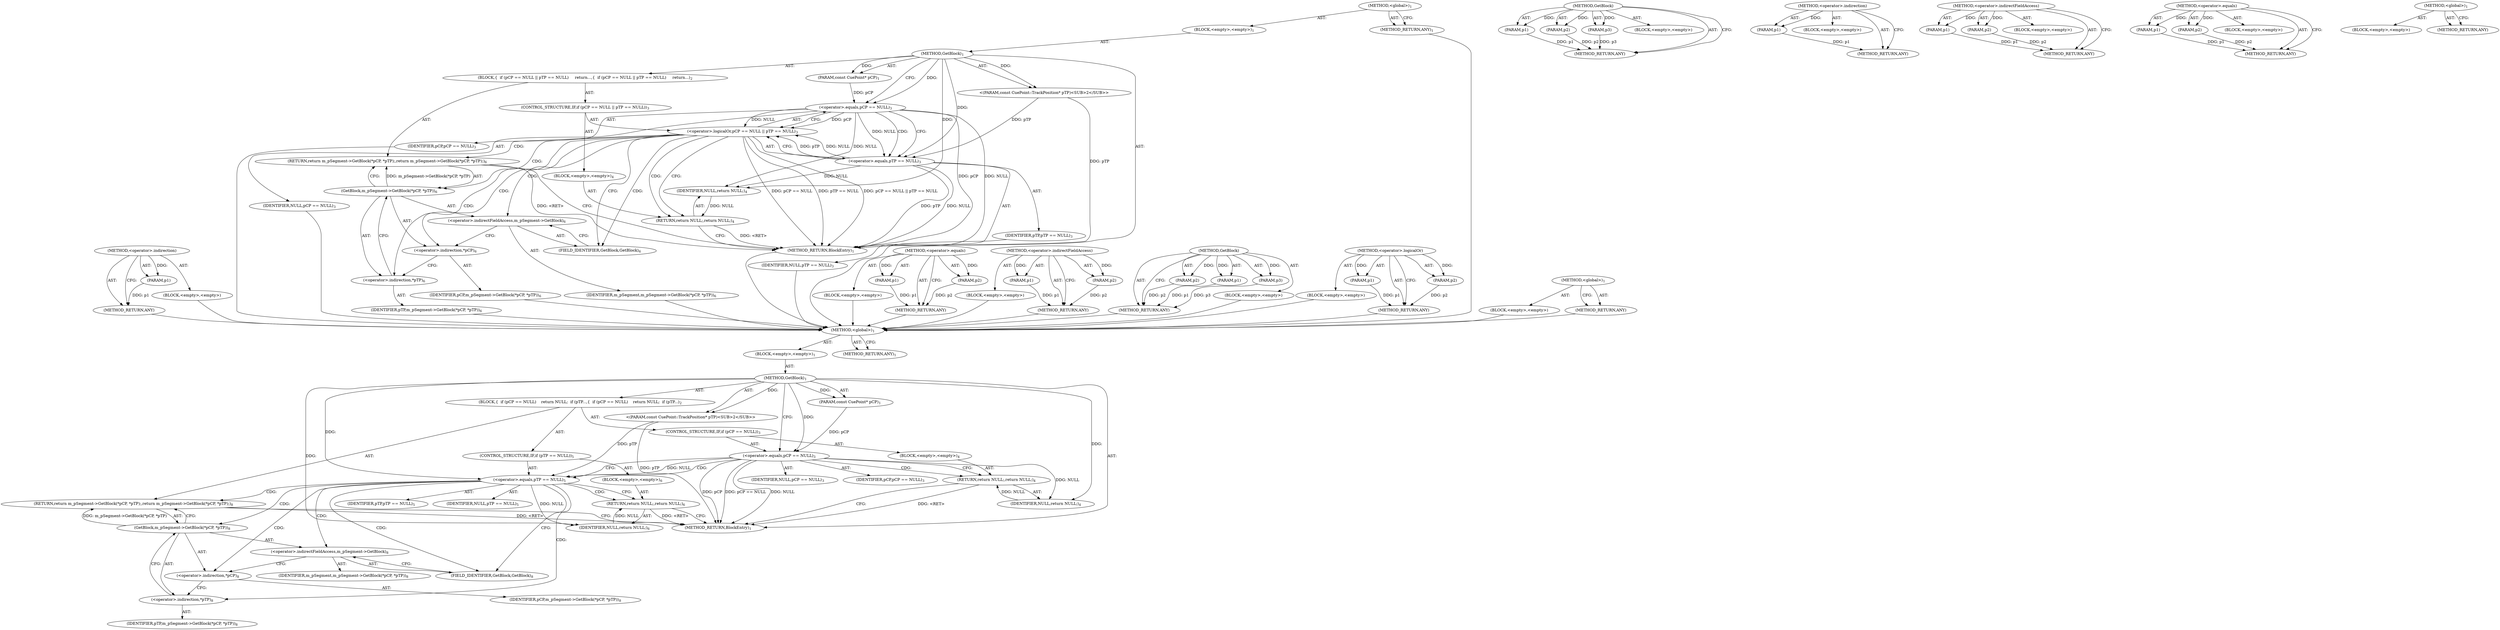 digraph "&lt;global&gt;" {
vulnerable_6 [label=<(METHOD,&lt;global&gt;)<SUB>1</SUB>>];
vulnerable_7 [label=<(BLOCK,&lt;empty&gt;,&lt;empty&gt;)<SUB>1</SUB>>];
vulnerable_8 [label=<(METHOD,GetBlock)<SUB>1</SUB>>];
vulnerable_9 [label=<(PARAM,const CuePoint* pCP)<SUB>1</SUB>>];
vulnerable_10 [label="<(PARAM,const CuePoint::TrackPosition* pTP)<SUB>2</SUB>>"];
vulnerable_11 [label=<(BLOCK,{
  if (pCP == NULL)
    return NULL;
  if (pTP...,{
  if (pCP == NULL)
    return NULL;
  if (pTP...)<SUB>2</SUB>>];
vulnerable_12 [label=<(CONTROL_STRUCTURE,IF,if (pCP == NULL))<SUB>3</SUB>>];
vulnerable_13 [label=<(&lt;operator&gt;.equals,pCP == NULL)<SUB>3</SUB>>];
vulnerable_14 [label=<(IDENTIFIER,pCP,pCP == NULL)<SUB>3</SUB>>];
vulnerable_15 [label=<(IDENTIFIER,NULL,pCP == NULL)<SUB>3</SUB>>];
vulnerable_16 [label=<(BLOCK,&lt;empty&gt;,&lt;empty&gt;)<SUB>4</SUB>>];
vulnerable_17 [label=<(RETURN,return NULL;,return NULL;)<SUB>4</SUB>>];
vulnerable_18 [label=<(IDENTIFIER,NULL,return NULL;)<SUB>4</SUB>>];
vulnerable_19 [label=<(CONTROL_STRUCTURE,IF,if (pTP == NULL))<SUB>5</SUB>>];
vulnerable_20 [label=<(&lt;operator&gt;.equals,pTP == NULL)<SUB>5</SUB>>];
vulnerable_21 [label=<(IDENTIFIER,pTP,pTP == NULL)<SUB>5</SUB>>];
vulnerable_22 [label=<(IDENTIFIER,NULL,pTP == NULL)<SUB>5</SUB>>];
vulnerable_23 [label=<(BLOCK,&lt;empty&gt;,&lt;empty&gt;)<SUB>6</SUB>>];
vulnerable_24 [label=<(RETURN,return NULL;,return NULL;)<SUB>6</SUB>>];
vulnerable_25 [label=<(IDENTIFIER,NULL,return NULL;)<SUB>6</SUB>>];
vulnerable_26 [label=<(RETURN,return m_pSegment-&gt;GetBlock(*pCP, *pTP);,return m_pSegment-&gt;GetBlock(*pCP, *pTP);)<SUB>8</SUB>>];
vulnerable_27 [label=<(GetBlock,m_pSegment-&gt;GetBlock(*pCP, *pTP))<SUB>8</SUB>>];
vulnerable_28 [label=<(&lt;operator&gt;.indirectFieldAccess,m_pSegment-&gt;GetBlock)<SUB>8</SUB>>];
vulnerable_29 [label=<(IDENTIFIER,m_pSegment,m_pSegment-&gt;GetBlock(*pCP, *pTP))<SUB>8</SUB>>];
vulnerable_30 [label=<(FIELD_IDENTIFIER,GetBlock,GetBlock)<SUB>8</SUB>>];
vulnerable_31 [label=<(&lt;operator&gt;.indirection,*pCP)<SUB>8</SUB>>];
vulnerable_32 [label=<(IDENTIFIER,pCP,m_pSegment-&gt;GetBlock(*pCP, *pTP))<SUB>8</SUB>>];
vulnerable_33 [label=<(&lt;operator&gt;.indirection,*pTP)<SUB>8</SUB>>];
vulnerable_34 [label=<(IDENTIFIER,pTP,m_pSegment-&gt;GetBlock(*pCP, *pTP))<SUB>8</SUB>>];
vulnerable_35 [label=<(METHOD_RETURN,BlockEntry)<SUB>1</SUB>>];
vulnerable_37 [label=<(METHOD_RETURN,ANY)<SUB>1</SUB>>];
vulnerable_61 [label=<(METHOD,GetBlock)>];
vulnerable_62 [label=<(PARAM,p1)>];
vulnerable_63 [label=<(PARAM,p2)>];
vulnerable_64 [label=<(PARAM,p3)>];
vulnerable_65 [label=<(BLOCK,&lt;empty&gt;,&lt;empty&gt;)>];
vulnerable_66 [label=<(METHOD_RETURN,ANY)>];
vulnerable_72 [label=<(METHOD,&lt;operator&gt;.indirection)>];
vulnerable_73 [label=<(PARAM,p1)>];
vulnerable_74 [label=<(BLOCK,&lt;empty&gt;,&lt;empty&gt;)>];
vulnerable_75 [label=<(METHOD_RETURN,ANY)>];
vulnerable_67 [label=<(METHOD,&lt;operator&gt;.indirectFieldAccess)>];
vulnerable_68 [label=<(PARAM,p1)>];
vulnerable_69 [label=<(PARAM,p2)>];
vulnerable_70 [label=<(BLOCK,&lt;empty&gt;,&lt;empty&gt;)>];
vulnerable_71 [label=<(METHOD_RETURN,ANY)>];
vulnerable_56 [label=<(METHOD,&lt;operator&gt;.equals)>];
vulnerable_57 [label=<(PARAM,p1)>];
vulnerable_58 [label=<(PARAM,p2)>];
vulnerable_59 [label=<(BLOCK,&lt;empty&gt;,&lt;empty&gt;)>];
vulnerable_60 [label=<(METHOD_RETURN,ANY)>];
vulnerable_50 [label=<(METHOD,&lt;global&gt;)<SUB>1</SUB>>];
vulnerable_51 [label=<(BLOCK,&lt;empty&gt;,&lt;empty&gt;)>];
vulnerable_52 [label=<(METHOD_RETURN,ANY)>];
fixed_74 [label=<(METHOD,&lt;operator&gt;.indirection)>];
fixed_75 [label=<(PARAM,p1)>];
fixed_76 [label=<(BLOCK,&lt;empty&gt;,&lt;empty&gt;)>];
fixed_77 [label=<(METHOD_RETURN,ANY)>];
fixed_6 [label=<(METHOD,&lt;global&gt;)<SUB>1</SUB>>];
fixed_7 [label=<(BLOCK,&lt;empty&gt;,&lt;empty&gt;)<SUB>1</SUB>>];
fixed_8 [label=<(METHOD,GetBlock)<SUB>1</SUB>>];
fixed_9 [label=<(PARAM,const CuePoint* pCP)<SUB>1</SUB>>];
fixed_10 [label="<(PARAM,const CuePoint::TrackPosition* pTP)<SUB>2</SUB>>"];
fixed_11 [label=<(BLOCK,{
  if (pCP == NULL || pTP == NULL)
     return...,{
  if (pCP == NULL || pTP == NULL)
     return...)<SUB>2</SUB>>];
fixed_12 [label=<(CONTROL_STRUCTURE,IF,if (pCP == NULL || pTP == NULL))<SUB>3</SUB>>];
fixed_13 [label=<(&lt;operator&gt;.logicalOr,pCP == NULL || pTP == NULL)<SUB>3</SUB>>];
fixed_14 [label=<(&lt;operator&gt;.equals,pCP == NULL)<SUB>3</SUB>>];
fixed_15 [label=<(IDENTIFIER,pCP,pCP == NULL)<SUB>3</SUB>>];
fixed_16 [label=<(IDENTIFIER,NULL,pCP == NULL)<SUB>3</SUB>>];
fixed_17 [label=<(&lt;operator&gt;.equals,pTP == NULL)<SUB>3</SUB>>];
fixed_18 [label=<(IDENTIFIER,pTP,pTP == NULL)<SUB>3</SUB>>];
fixed_19 [label=<(IDENTIFIER,NULL,pTP == NULL)<SUB>3</SUB>>];
fixed_20 [label=<(BLOCK,&lt;empty&gt;,&lt;empty&gt;)<SUB>4</SUB>>];
fixed_21 [label=<(RETURN,return NULL;,return NULL;)<SUB>4</SUB>>];
fixed_22 [label=<(IDENTIFIER,NULL,return NULL;)<SUB>4</SUB>>];
fixed_23 [label=<(RETURN,return m_pSegment-&gt;GetBlock(*pCP, *pTP);,return m_pSegment-&gt;GetBlock(*pCP, *pTP);)<SUB>6</SUB>>];
fixed_24 [label=<(GetBlock,m_pSegment-&gt;GetBlock(*pCP, *pTP))<SUB>6</SUB>>];
fixed_25 [label=<(&lt;operator&gt;.indirectFieldAccess,m_pSegment-&gt;GetBlock)<SUB>6</SUB>>];
fixed_26 [label=<(IDENTIFIER,m_pSegment,m_pSegment-&gt;GetBlock(*pCP, *pTP))<SUB>6</SUB>>];
fixed_27 [label=<(FIELD_IDENTIFIER,GetBlock,GetBlock)<SUB>6</SUB>>];
fixed_28 [label=<(&lt;operator&gt;.indirection,*pCP)<SUB>6</SUB>>];
fixed_29 [label=<(IDENTIFIER,pCP,m_pSegment-&gt;GetBlock(*pCP, *pTP))<SUB>6</SUB>>];
fixed_30 [label=<(&lt;operator&gt;.indirection,*pTP)<SUB>6</SUB>>];
fixed_31 [label=<(IDENTIFIER,pTP,m_pSegment-&gt;GetBlock(*pCP, *pTP))<SUB>6</SUB>>];
fixed_32 [label=<(METHOD_RETURN,BlockEntry)<SUB>1</SUB>>];
fixed_34 [label=<(METHOD_RETURN,ANY)<SUB>1</SUB>>];
fixed_58 [label=<(METHOD,&lt;operator&gt;.equals)>];
fixed_59 [label=<(PARAM,p1)>];
fixed_60 [label=<(PARAM,p2)>];
fixed_61 [label=<(BLOCK,&lt;empty&gt;,&lt;empty&gt;)>];
fixed_62 [label=<(METHOD_RETURN,ANY)>];
fixed_69 [label=<(METHOD,&lt;operator&gt;.indirectFieldAccess)>];
fixed_70 [label=<(PARAM,p1)>];
fixed_71 [label=<(PARAM,p2)>];
fixed_72 [label=<(BLOCK,&lt;empty&gt;,&lt;empty&gt;)>];
fixed_73 [label=<(METHOD_RETURN,ANY)>];
fixed_63 [label=<(METHOD,GetBlock)>];
fixed_64 [label=<(PARAM,p1)>];
fixed_65 [label=<(PARAM,p2)>];
fixed_66 [label=<(PARAM,p3)>];
fixed_67 [label=<(BLOCK,&lt;empty&gt;,&lt;empty&gt;)>];
fixed_68 [label=<(METHOD_RETURN,ANY)>];
fixed_53 [label=<(METHOD,&lt;operator&gt;.logicalOr)>];
fixed_54 [label=<(PARAM,p1)>];
fixed_55 [label=<(PARAM,p2)>];
fixed_56 [label=<(BLOCK,&lt;empty&gt;,&lt;empty&gt;)>];
fixed_57 [label=<(METHOD_RETURN,ANY)>];
fixed_47 [label=<(METHOD,&lt;global&gt;)<SUB>1</SUB>>];
fixed_48 [label=<(BLOCK,&lt;empty&gt;,&lt;empty&gt;)>];
fixed_49 [label=<(METHOD_RETURN,ANY)>];
vulnerable_6 -> vulnerable_7  [key=0, label="AST: "];
vulnerable_6 -> vulnerable_37  [key=0, label="AST: "];
vulnerable_6 -> vulnerable_37  [key=1, label="CFG: "];
vulnerable_7 -> vulnerable_8  [key=0, label="AST: "];
vulnerable_8 -> vulnerable_9  [key=0, label="AST: "];
vulnerable_8 -> vulnerable_9  [key=1, label="DDG: "];
vulnerable_8 -> vulnerable_10  [key=0, label="AST: "];
vulnerable_8 -> vulnerable_10  [key=1, label="DDG: "];
vulnerable_8 -> vulnerable_11  [key=0, label="AST: "];
vulnerable_8 -> vulnerable_35  [key=0, label="AST: "];
vulnerable_8 -> vulnerable_13  [key=0, label="CFG: "];
vulnerable_8 -> vulnerable_13  [key=1, label="DDG: "];
vulnerable_8 -> vulnerable_20  [key=0, label="DDG: "];
vulnerable_8 -> vulnerable_18  [key=0, label="DDG: "];
vulnerable_8 -> vulnerable_25  [key=0, label="DDG: "];
vulnerable_9 -> vulnerable_13  [key=0, label="DDG: pCP"];
vulnerable_10 -> vulnerable_35  [key=0, label="DDG: pTP"];
vulnerable_10 -> vulnerable_20  [key=0, label="DDG: pTP"];
vulnerable_11 -> vulnerable_12  [key=0, label="AST: "];
vulnerable_11 -> vulnerable_19  [key=0, label="AST: "];
vulnerable_11 -> vulnerable_26  [key=0, label="AST: "];
vulnerable_12 -> vulnerable_13  [key=0, label="AST: "];
vulnerable_12 -> vulnerable_16  [key=0, label="AST: "];
vulnerable_13 -> vulnerable_14  [key=0, label="AST: "];
vulnerable_13 -> vulnerable_15  [key=0, label="AST: "];
vulnerable_13 -> vulnerable_17  [key=0, label="CFG: "];
vulnerable_13 -> vulnerable_17  [key=1, label="CDG: "];
vulnerable_13 -> vulnerable_20  [key=0, label="CFG: "];
vulnerable_13 -> vulnerable_20  [key=1, label="DDG: NULL"];
vulnerable_13 -> vulnerable_20  [key=2, label="CDG: "];
vulnerable_13 -> vulnerable_35  [key=0, label="DDG: pCP"];
vulnerable_13 -> vulnerable_35  [key=1, label="DDG: NULL"];
vulnerable_13 -> vulnerable_35  [key=2, label="DDG: pCP == NULL"];
vulnerable_13 -> vulnerable_18  [key=0, label="DDG: NULL"];
vulnerable_16 -> vulnerable_17  [key=0, label="AST: "];
vulnerable_17 -> vulnerable_18  [key=0, label="AST: "];
vulnerable_17 -> vulnerable_35  [key=0, label="CFG: "];
vulnerable_17 -> vulnerable_35  [key=1, label="DDG: &lt;RET&gt;"];
vulnerable_18 -> vulnerable_17  [key=0, label="DDG: NULL"];
vulnerable_19 -> vulnerable_20  [key=0, label="AST: "];
vulnerable_19 -> vulnerable_23  [key=0, label="AST: "];
vulnerable_20 -> vulnerable_21  [key=0, label="AST: "];
vulnerable_20 -> vulnerable_22  [key=0, label="AST: "];
vulnerable_20 -> vulnerable_24  [key=0, label="CFG: "];
vulnerable_20 -> vulnerable_24  [key=1, label="CDG: "];
vulnerable_20 -> vulnerable_30  [key=0, label="CFG: "];
vulnerable_20 -> vulnerable_30  [key=1, label="CDG: "];
vulnerable_20 -> vulnerable_25  [key=0, label="DDG: NULL"];
vulnerable_20 -> vulnerable_33  [key=0, label="CDG: "];
vulnerable_20 -> vulnerable_26  [key=0, label="CDG: "];
vulnerable_20 -> vulnerable_28  [key=0, label="CDG: "];
vulnerable_20 -> vulnerable_27  [key=0, label="CDG: "];
vulnerable_20 -> vulnerable_31  [key=0, label="CDG: "];
vulnerable_23 -> vulnerable_24  [key=0, label="AST: "];
vulnerable_24 -> vulnerable_25  [key=0, label="AST: "];
vulnerable_24 -> vulnerable_35  [key=0, label="CFG: "];
vulnerable_24 -> vulnerable_35  [key=1, label="DDG: &lt;RET&gt;"];
vulnerable_25 -> vulnerable_24  [key=0, label="DDG: NULL"];
vulnerable_26 -> vulnerable_27  [key=0, label="AST: "];
vulnerable_26 -> vulnerable_35  [key=0, label="CFG: "];
vulnerable_26 -> vulnerable_35  [key=1, label="DDG: &lt;RET&gt;"];
vulnerable_27 -> vulnerable_28  [key=0, label="AST: "];
vulnerable_27 -> vulnerable_31  [key=0, label="AST: "];
vulnerable_27 -> vulnerable_33  [key=0, label="AST: "];
vulnerable_27 -> vulnerable_26  [key=0, label="CFG: "];
vulnerable_27 -> vulnerable_26  [key=1, label="DDG: m_pSegment-&gt;GetBlock(*pCP, *pTP)"];
vulnerable_28 -> vulnerable_29  [key=0, label="AST: "];
vulnerable_28 -> vulnerable_30  [key=0, label="AST: "];
vulnerable_28 -> vulnerable_31  [key=0, label="CFG: "];
vulnerable_30 -> vulnerable_28  [key=0, label="CFG: "];
vulnerable_31 -> vulnerable_32  [key=0, label="AST: "];
vulnerable_31 -> vulnerable_33  [key=0, label="CFG: "];
vulnerable_33 -> vulnerable_34  [key=0, label="AST: "];
vulnerable_33 -> vulnerable_27  [key=0, label="CFG: "];
vulnerable_61 -> vulnerable_62  [key=0, label="AST: "];
vulnerable_61 -> vulnerable_62  [key=1, label="DDG: "];
vulnerable_61 -> vulnerable_65  [key=0, label="AST: "];
vulnerable_61 -> vulnerable_63  [key=0, label="AST: "];
vulnerable_61 -> vulnerable_63  [key=1, label="DDG: "];
vulnerable_61 -> vulnerable_66  [key=0, label="AST: "];
vulnerable_61 -> vulnerable_66  [key=1, label="CFG: "];
vulnerable_61 -> vulnerable_64  [key=0, label="AST: "];
vulnerable_61 -> vulnerable_64  [key=1, label="DDG: "];
vulnerable_62 -> vulnerable_66  [key=0, label="DDG: p1"];
vulnerable_63 -> vulnerable_66  [key=0, label="DDG: p2"];
vulnerable_64 -> vulnerable_66  [key=0, label="DDG: p3"];
vulnerable_72 -> vulnerable_73  [key=0, label="AST: "];
vulnerable_72 -> vulnerable_73  [key=1, label="DDG: "];
vulnerable_72 -> vulnerable_74  [key=0, label="AST: "];
vulnerable_72 -> vulnerable_75  [key=0, label="AST: "];
vulnerable_72 -> vulnerable_75  [key=1, label="CFG: "];
vulnerable_73 -> vulnerable_75  [key=0, label="DDG: p1"];
vulnerable_67 -> vulnerable_68  [key=0, label="AST: "];
vulnerable_67 -> vulnerable_68  [key=1, label="DDG: "];
vulnerable_67 -> vulnerable_70  [key=0, label="AST: "];
vulnerable_67 -> vulnerable_69  [key=0, label="AST: "];
vulnerable_67 -> vulnerable_69  [key=1, label="DDG: "];
vulnerable_67 -> vulnerable_71  [key=0, label="AST: "];
vulnerable_67 -> vulnerable_71  [key=1, label="CFG: "];
vulnerable_68 -> vulnerable_71  [key=0, label="DDG: p1"];
vulnerable_69 -> vulnerable_71  [key=0, label="DDG: p2"];
vulnerable_56 -> vulnerable_57  [key=0, label="AST: "];
vulnerable_56 -> vulnerable_57  [key=1, label="DDG: "];
vulnerable_56 -> vulnerable_59  [key=0, label="AST: "];
vulnerable_56 -> vulnerable_58  [key=0, label="AST: "];
vulnerable_56 -> vulnerable_58  [key=1, label="DDG: "];
vulnerable_56 -> vulnerable_60  [key=0, label="AST: "];
vulnerable_56 -> vulnerable_60  [key=1, label="CFG: "];
vulnerable_57 -> vulnerable_60  [key=0, label="DDG: p1"];
vulnerable_58 -> vulnerable_60  [key=0, label="DDG: p2"];
vulnerable_50 -> vulnerable_51  [key=0, label="AST: "];
vulnerable_50 -> vulnerable_52  [key=0, label="AST: "];
vulnerable_50 -> vulnerable_52  [key=1, label="CFG: "];
fixed_74 -> fixed_75  [key=0, label="AST: "];
fixed_74 -> fixed_75  [key=1, label="DDG: "];
fixed_74 -> fixed_76  [key=0, label="AST: "];
fixed_74 -> fixed_77  [key=0, label="AST: "];
fixed_74 -> fixed_77  [key=1, label="CFG: "];
fixed_75 -> fixed_77  [key=0, label="DDG: p1"];
fixed_76 -> vulnerable_6  [key=0];
fixed_77 -> vulnerable_6  [key=0];
fixed_6 -> fixed_7  [key=0, label="AST: "];
fixed_6 -> fixed_34  [key=0, label="AST: "];
fixed_6 -> fixed_34  [key=1, label="CFG: "];
fixed_7 -> fixed_8  [key=0, label="AST: "];
fixed_8 -> fixed_9  [key=0, label="AST: "];
fixed_8 -> fixed_9  [key=1, label="DDG: "];
fixed_8 -> fixed_10  [key=0, label="AST: "];
fixed_8 -> fixed_10  [key=1, label="DDG: "];
fixed_8 -> fixed_11  [key=0, label="AST: "];
fixed_8 -> fixed_32  [key=0, label="AST: "];
fixed_8 -> fixed_14  [key=0, label="CFG: "];
fixed_8 -> fixed_14  [key=1, label="DDG: "];
fixed_8 -> fixed_17  [key=0, label="DDG: "];
fixed_8 -> fixed_22  [key=0, label="DDG: "];
fixed_9 -> fixed_14  [key=0, label="DDG: pCP"];
fixed_10 -> fixed_32  [key=0, label="DDG: pTP"];
fixed_10 -> fixed_17  [key=0, label="DDG: pTP"];
fixed_11 -> fixed_12  [key=0, label="AST: "];
fixed_11 -> fixed_23  [key=0, label="AST: "];
fixed_12 -> fixed_13  [key=0, label="AST: "];
fixed_12 -> fixed_20  [key=0, label="AST: "];
fixed_13 -> fixed_14  [key=0, label="AST: "];
fixed_13 -> fixed_17  [key=0, label="AST: "];
fixed_13 -> fixed_21  [key=0, label="CFG: "];
fixed_13 -> fixed_21  [key=1, label="CDG: "];
fixed_13 -> fixed_27  [key=0, label="CFG: "];
fixed_13 -> fixed_27  [key=1, label="CDG: "];
fixed_13 -> fixed_32  [key=0, label="DDG: pCP == NULL"];
fixed_13 -> fixed_32  [key=1, label="DDG: pTP == NULL"];
fixed_13 -> fixed_32  [key=2, label="DDG: pCP == NULL || pTP == NULL"];
fixed_13 -> fixed_24  [key=0, label="CDG: "];
fixed_13 -> fixed_30  [key=0, label="CDG: "];
fixed_13 -> fixed_23  [key=0, label="CDG: "];
fixed_13 -> fixed_28  [key=0, label="CDG: "];
fixed_13 -> fixed_25  [key=0, label="CDG: "];
fixed_14 -> fixed_15  [key=0, label="AST: "];
fixed_14 -> fixed_16  [key=0, label="AST: "];
fixed_14 -> fixed_13  [key=0, label="CFG: "];
fixed_14 -> fixed_13  [key=1, label="DDG: pCP"];
fixed_14 -> fixed_13  [key=2, label="DDG: NULL"];
fixed_14 -> fixed_17  [key=0, label="CFG: "];
fixed_14 -> fixed_17  [key=1, label="DDG: NULL"];
fixed_14 -> fixed_17  [key=2, label="CDG: "];
fixed_14 -> fixed_32  [key=0, label="DDG: pCP"];
fixed_14 -> fixed_32  [key=1, label="DDG: NULL"];
fixed_14 -> fixed_22  [key=0, label="DDG: NULL"];
fixed_15 -> vulnerable_6  [key=0];
fixed_16 -> vulnerable_6  [key=0];
fixed_17 -> fixed_18  [key=0, label="AST: "];
fixed_17 -> fixed_19  [key=0, label="AST: "];
fixed_17 -> fixed_13  [key=0, label="CFG: "];
fixed_17 -> fixed_13  [key=1, label="DDG: pTP"];
fixed_17 -> fixed_13  [key=2, label="DDG: NULL"];
fixed_17 -> fixed_32  [key=0, label="DDG: pTP"];
fixed_17 -> fixed_32  [key=1, label="DDG: NULL"];
fixed_17 -> fixed_22  [key=0, label="DDG: NULL"];
fixed_18 -> vulnerable_6  [key=0];
fixed_19 -> vulnerable_6  [key=0];
fixed_20 -> fixed_21  [key=0, label="AST: "];
fixed_21 -> fixed_22  [key=0, label="AST: "];
fixed_21 -> fixed_32  [key=0, label="CFG: "];
fixed_21 -> fixed_32  [key=1, label="DDG: &lt;RET&gt;"];
fixed_22 -> fixed_21  [key=0, label="DDG: NULL"];
fixed_23 -> fixed_24  [key=0, label="AST: "];
fixed_23 -> fixed_32  [key=0, label="CFG: "];
fixed_23 -> fixed_32  [key=1, label="DDG: &lt;RET&gt;"];
fixed_24 -> fixed_25  [key=0, label="AST: "];
fixed_24 -> fixed_28  [key=0, label="AST: "];
fixed_24 -> fixed_30  [key=0, label="AST: "];
fixed_24 -> fixed_23  [key=0, label="CFG: "];
fixed_24 -> fixed_23  [key=1, label="DDG: m_pSegment-&gt;GetBlock(*pCP, *pTP)"];
fixed_25 -> fixed_26  [key=0, label="AST: "];
fixed_25 -> fixed_27  [key=0, label="AST: "];
fixed_25 -> fixed_28  [key=0, label="CFG: "];
fixed_26 -> vulnerable_6  [key=0];
fixed_27 -> fixed_25  [key=0, label="CFG: "];
fixed_28 -> fixed_29  [key=0, label="AST: "];
fixed_28 -> fixed_30  [key=0, label="CFG: "];
fixed_29 -> vulnerable_6  [key=0];
fixed_30 -> fixed_31  [key=0, label="AST: "];
fixed_30 -> fixed_24  [key=0, label="CFG: "];
fixed_31 -> vulnerable_6  [key=0];
fixed_32 -> vulnerable_6  [key=0];
fixed_34 -> vulnerable_6  [key=0];
fixed_58 -> fixed_59  [key=0, label="AST: "];
fixed_58 -> fixed_59  [key=1, label="DDG: "];
fixed_58 -> fixed_61  [key=0, label="AST: "];
fixed_58 -> fixed_60  [key=0, label="AST: "];
fixed_58 -> fixed_60  [key=1, label="DDG: "];
fixed_58 -> fixed_62  [key=0, label="AST: "];
fixed_58 -> fixed_62  [key=1, label="CFG: "];
fixed_59 -> fixed_62  [key=0, label="DDG: p1"];
fixed_60 -> fixed_62  [key=0, label="DDG: p2"];
fixed_61 -> vulnerable_6  [key=0];
fixed_62 -> vulnerable_6  [key=0];
fixed_69 -> fixed_70  [key=0, label="AST: "];
fixed_69 -> fixed_70  [key=1, label="DDG: "];
fixed_69 -> fixed_72  [key=0, label="AST: "];
fixed_69 -> fixed_71  [key=0, label="AST: "];
fixed_69 -> fixed_71  [key=1, label="DDG: "];
fixed_69 -> fixed_73  [key=0, label="AST: "];
fixed_69 -> fixed_73  [key=1, label="CFG: "];
fixed_70 -> fixed_73  [key=0, label="DDG: p1"];
fixed_71 -> fixed_73  [key=0, label="DDG: p2"];
fixed_72 -> vulnerable_6  [key=0];
fixed_73 -> vulnerable_6  [key=0];
fixed_63 -> fixed_64  [key=0, label="AST: "];
fixed_63 -> fixed_64  [key=1, label="DDG: "];
fixed_63 -> fixed_67  [key=0, label="AST: "];
fixed_63 -> fixed_65  [key=0, label="AST: "];
fixed_63 -> fixed_65  [key=1, label="DDG: "];
fixed_63 -> fixed_68  [key=0, label="AST: "];
fixed_63 -> fixed_68  [key=1, label="CFG: "];
fixed_63 -> fixed_66  [key=0, label="AST: "];
fixed_63 -> fixed_66  [key=1, label="DDG: "];
fixed_64 -> fixed_68  [key=0, label="DDG: p1"];
fixed_65 -> fixed_68  [key=0, label="DDG: p2"];
fixed_66 -> fixed_68  [key=0, label="DDG: p3"];
fixed_67 -> vulnerable_6  [key=0];
fixed_68 -> vulnerable_6  [key=0];
fixed_53 -> fixed_54  [key=0, label="AST: "];
fixed_53 -> fixed_54  [key=1, label="DDG: "];
fixed_53 -> fixed_56  [key=0, label="AST: "];
fixed_53 -> fixed_55  [key=0, label="AST: "];
fixed_53 -> fixed_55  [key=1, label="DDG: "];
fixed_53 -> fixed_57  [key=0, label="AST: "];
fixed_53 -> fixed_57  [key=1, label="CFG: "];
fixed_54 -> fixed_57  [key=0, label="DDG: p1"];
fixed_55 -> fixed_57  [key=0, label="DDG: p2"];
fixed_56 -> vulnerable_6  [key=0];
fixed_57 -> vulnerable_6  [key=0];
fixed_47 -> fixed_48  [key=0, label="AST: "];
fixed_47 -> fixed_49  [key=0, label="AST: "];
fixed_47 -> fixed_49  [key=1, label="CFG: "];
fixed_48 -> vulnerable_6  [key=0];
fixed_49 -> vulnerable_6  [key=0];
}
